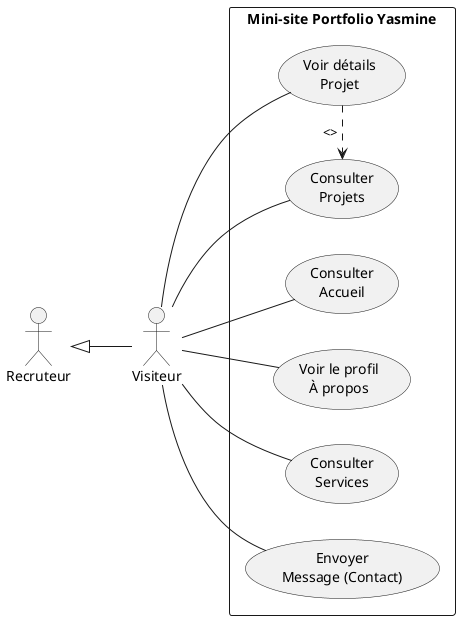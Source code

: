 @startuml
left to right direction
skinparam packageStyle rectangle

actor "Visiteur" as Visitor
actor "Recruteur" as Recruiter
Recruiter <|-- Visitor

rectangle "Mini-site Portfolio Yasmine" {
  usecase "Consulter\nAccueil" as UC_Home
  usecase "Voir le profil\nÀ propos" as UC_About
  usecase "Consulter\nProjets" as UC_Projects
  usecase "Voir détails\nProjet" as UC_ProjectDetails
  usecase "Consulter\nServices" as UC_Services
  usecase "Envoyer\nMessage (Contact)" as UC_Contact
}

Visitor -- UC_Home
Visitor -- UC_About
Visitor -- UC_Projects
Visitor -- UC_ProjectDetails
Visitor -- UC_Services
Visitor -- UC_Contact

' Optionnel : relations de dépendance/extension
UC_ProjectDetails .> UC_Projects : <>
@enduml